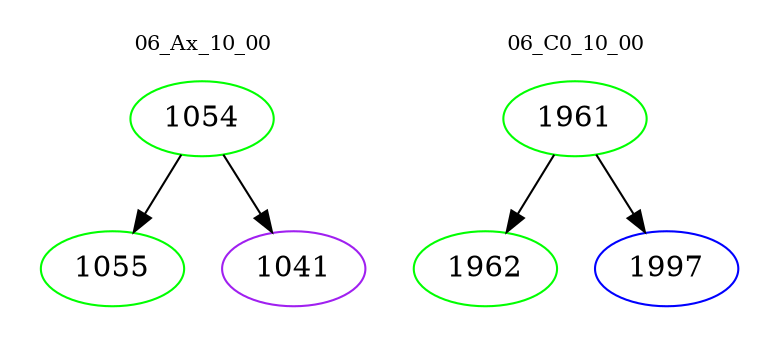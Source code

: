 digraph{
subgraph cluster_0 {
color = white
label = "06_Ax_10_00";
fontsize=10;
T0_1054 [label="1054", color="green"]
T0_1054 -> T0_1055 [color="black"]
T0_1055 [label="1055", color="green"]
T0_1054 -> T0_1041 [color="black"]
T0_1041 [label="1041", color="purple"]
}
subgraph cluster_1 {
color = white
label = "06_C0_10_00";
fontsize=10;
T1_1961 [label="1961", color="green"]
T1_1961 -> T1_1962 [color="black"]
T1_1962 [label="1962", color="green"]
T1_1961 -> T1_1997 [color="black"]
T1_1997 [label="1997", color="blue"]
}
}
